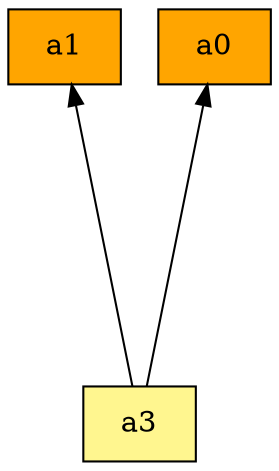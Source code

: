 digraph G {
rankdir=BT;ranksep="2.0";
"a1" [shape=record,fillcolor=orange,style=filled,label="{a1}"];
"a0" [shape=record,fillcolor=orange,style=filled,label="{a0}"];
"a3" [shape=record,fillcolor=khaki1,style=filled,label="{a3}"];
"a3" -> "a1"
"a3" -> "a0"
}